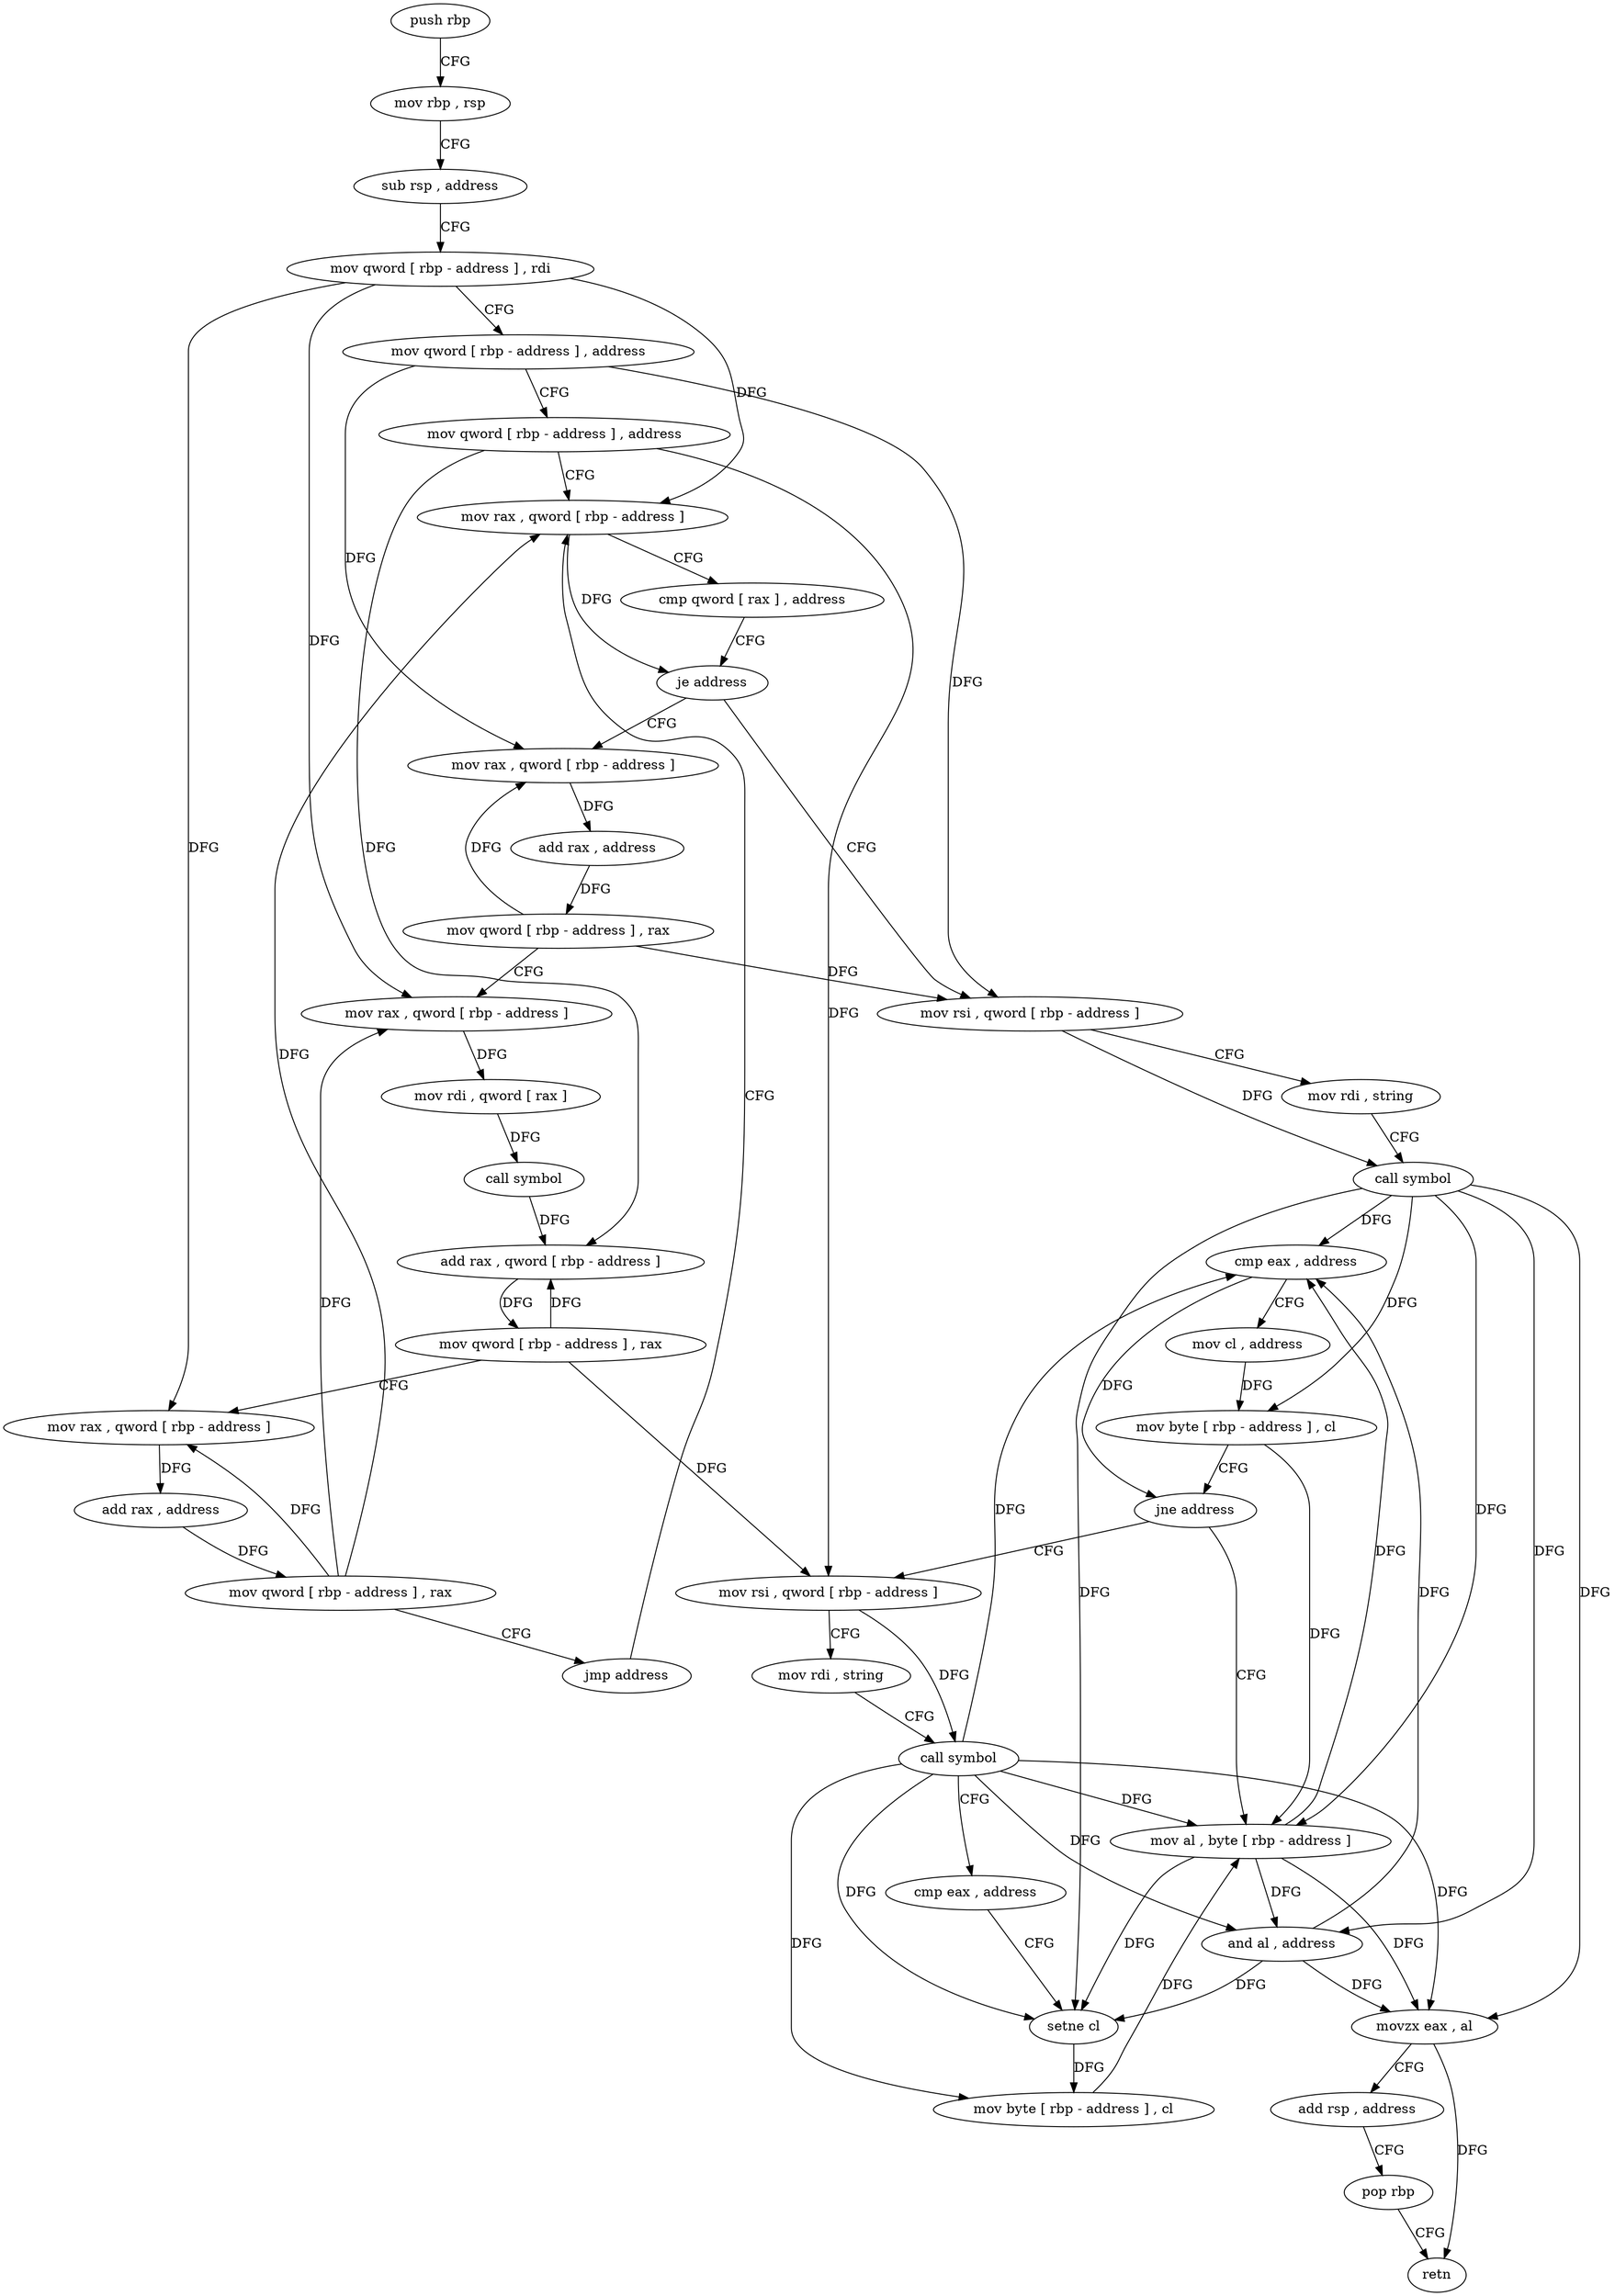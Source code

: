 digraph "func" {
"4292064" [label = "push rbp" ]
"4292065" [label = "mov rbp , rsp" ]
"4292068" [label = "sub rsp , address" ]
"4292072" [label = "mov qword [ rbp - address ] , rdi" ]
"4292076" [label = "mov qword [ rbp - address ] , address" ]
"4292084" [label = "mov qword [ rbp - address ] , address" ]
"4292092" [label = "mov rax , qword [ rbp - address ]" ]
"4292159" [label = "mov rsi , qword [ rbp - address ]" ]
"4292163" [label = "mov rdi , string" ]
"4292173" [label = "call symbol" ]
"4292178" [label = "cmp eax , address" ]
"4292181" [label = "mov cl , address" ]
"4292183" [label = "mov byte [ rbp - address ] , cl" ]
"4292186" [label = "jne address" ]
"4292220" [label = "mov al , byte [ rbp - address ]" ]
"4292192" [label = "mov rsi , qword [ rbp - address ]" ]
"4292106" [label = "mov rax , qword [ rbp - address ]" ]
"4292110" [label = "add rax , address" ]
"4292116" [label = "mov qword [ rbp - address ] , rax" ]
"4292120" [label = "mov rax , qword [ rbp - address ]" ]
"4292124" [label = "mov rdi , qword [ rax ]" ]
"4292127" [label = "call symbol" ]
"4292132" [label = "add rax , qword [ rbp - address ]" ]
"4292136" [label = "mov qword [ rbp - address ] , rax" ]
"4292140" [label = "mov rax , qword [ rbp - address ]" ]
"4292144" [label = "add rax , address" ]
"4292150" [label = "mov qword [ rbp - address ] , rax" ]
"4292154" [label = "jmp address" ]
"4292223" [label = "and al , address" ]
"4292225" [label = "movzx eax , al" ]
"4292228" [label = "add rsp , address" ]
"4292232" [label = "pop rbp" ]
"4292233" [label = "retn" ]
"4292196" [label = "mov rdi , string" ]
"4292206" [label = "call symbol" ]
"4292211" [label = "cmp eax , address" ]
"4292214" [label = "setne cl" ]
"4292217" [label = "mov byte [ rbp - address ] , cl" ]
"4292096" [label = "cmp qword [ rax ] , address" ]
"4292100" [label = "je address" ]
"4292064" -> "4292065" [ label = "CFG" ]
"4292065" -> "4292068" [ label = "CFG" ]
"4292068" -> "4292072" [ label = "CFG" ]
"4292072" -> "4292076" [ label = "CFG" ]
"4292072" -> "4292092" [ label = "DFG" ]
"4292072" -> "4292120" [ label = "DFG" ]
"4292072" -> "4292140" [ label = "DFG" ]
"4292076" -> "4292084" [ label = "CFG" ]
"4292076" -> "4292159" [ label = "DFG" ]
"4292076" -> "4292106" [ label = "DFG" ]
"4292084" -> "4292092" [ label = "CFG" ]
"4292084" -> "4292132" [ label = "DFG" ]
"4292084" -> "4292192" [ label = "DFG" ]
"4292092" -> "4292096" [ label = "CFG" ]
"4292092" -> "4292100" [ label = "DFG" ]
"4292159" -> "4292163" [ label = "CFG" ]
"4292159" -> "4292173" [ label = "DFG" ]
"4292163" -> "4292173" [ label = "CFG" ]
"4292173" -> "4292178" [ label = "DFG" ]
"4292173" -> "4292220" [ label = "DFG" ]
"4292173" -> "4292223" [ label = "DFG" ]
"4292173" -> "4292225" [ label = "DFG" ]
"4292173" -> "4292214" [ label = "DFG" ]
"4292173" -> "4292183" [ label = "DFG" ]
"4292178" -> "4292181" [ label = "CFG" ]
"4292178" -> "4292186" [ label = "DFG" ]
"4292181" -> "4292183" [ label = "DFG" ]
"4292183" -> "4292186" [ label = "CFG" ]
"4292183" -> "4292220" [ label = "DFG" ]
"4292186" -> "4292220" [ label = "CFG" ]
"4292186" -> "4292192" [ label = "CFG" ]
"4292220" -> "4292223" [ label = "DFG" ]
"4292220" -> "4292178" [ label = "DFG" ]
"4292220" -> "4292225" [ label = "DFG" ]
"4292220" -> "4292214" [ label = "DFG" ]
"4292192" -> "4292196" [ label = "CFG" ]
"4292192" -> "4292206" [ label = "DFG" ]
"4292106" -> "4292110" [ label = "DFG" ]
"4292110" -> "4292116" [ label = "DFG" ]
"4292116" -> "4292120" [ label = "CFG" ]
"4292116" -> "4292159" [ label = "DFG" ]
"4292116" -> "4292106" [ label = "DFG" ]
"4292120" -> "4292124" [ label = "DFG" ]
"4292124" -> "4292127" [ label = "DFG" ]
"4292127" -> "4292132" [ label = "DFG" ]
"4292132" -> "4292136" [ label = "DFG" ]
"4292136" -> "4292140" [ label = "CFG" ]
"4292136" -> "4292132" [ label = "DFG" ]
"4292136" -> "4292192" [ label = "DFG" ]
"4292140" -> "4292144" [ label = "DFG" ]
"4292144" -> "4292150" [ label = "DFG" ]
"4292150" -> "4292154" [ label = "CFG" ]
"4292150" -> "4292092" [ label = "DFG" ]
"4292150" -> "4292120" [ label = "DFG" ]
"4292150" -> "4292140" [ label = "DFG" ]
"4292154" -> "4292092" [ label = "CFG" ]
"4292223" -> "4292225" [ label = "DFG" ]
"4292223" -> "4292178" [ label = "DFG" ]
"4292223" -> "4292214" [ label = "DFG" ]
"4292225" -> "4292228" [ label = "CFG" ]
"4292225" -> "4292233" [ label = "DFG" ]
"4292228" -> "4292232" [ label = "CFG" ]
"4292232" -> "4292233" [ label = "CFG" ]
"4292196" -> "4292206" [ label = "CFG" ]
"4292206" -> "4292211" [ label = "CFG" ]
"4292206" -> "4292178" [ label = "DFG" ]
"4292206" -> "4292223" [ label = "DFG" ]
"4292206" -> "4292225" [ label = "DFG" ]
"4292206" -> "4292220" [ label = "DFG" ]
"4292206" -> "4292214" [ label = "DFG" ]
"4292206" -> "4292217" [ label = "DFG" ]
"4292211" -> "4292214" [ label = "CFG" ]
"4292214" -> "4292217" [ label = "DFG" ]
"4292217" -> "4292220" [ label = "DFG" ]
"4292096" -> "4292100" [ label = "CFG" ]
"4292100" -> "4292159" [ label = "CFG" ]
"4292100" -> "4292106" [ label = "CFG" ]
}
